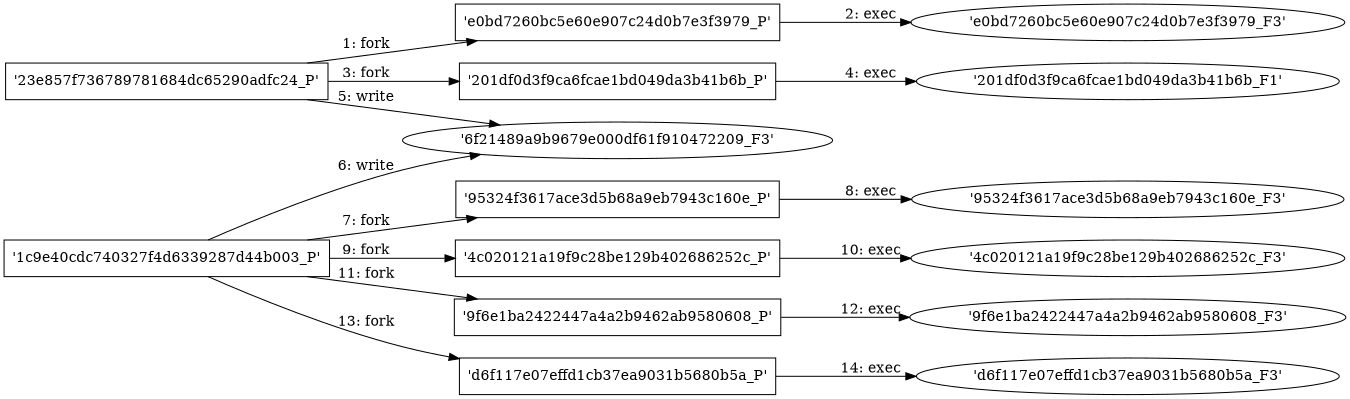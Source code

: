 digraph "D:\Learning\Paper\apt\基于CTI的攻击预警\Dataset\攻击图\ASGfromALLCTI\Improve cyber supply chain risk management with Microsoft Azure.dot" {
rankdir="LR"
size="9"
fixedsize="false"
splines="true"
nodesep=0.3
ranksep=0
fontsize=10
overlap="scalexy"
engine= "neato"
	"'23e857f736789781684dc65290adfc24_P'" [node_type=Process shape=box]
	"'e0bd7260bc5e60e907c24d0b7e3f3979_P'" [node_type=Process shape=box]
	"'23e857f736789781684dc65290adfc24_P'" -> "'e0bd7260bc5e60e907c24d0b7e3f3979_P'" [label="1: fork"]
	"'e0bd7260bc5e60e907c24d0b7e3f3979_P'" [node_type=Process shape=box]
	"'e0bd7260bc5e60e907c24d0b7e3f3979_F3'" [node_type=File shape=ellipse]
	"'e0bd7260bc5e60e907c24d0b7e3f3979_P'" -> "'e0bd7260bc5e60e907c24d0b7e3f3979_F3'" [label="2: exec"]
	"'23e857f736789781684dc65290adfc24_P'" [node_type=Process shape=box]
	"'201df0d3f9ca6fcae1bd049da3b41b6b_P'" [node_type=Process shape=box]
	"'23e857f736789781684dc65290adfc24_P'" -> "'201df0d3f9ca6fcae1bd049da3b41b6b_P'" [label="3: fork"]
	"'201df0d3f9ca6fcae1bd049da3b41b6b_P'" [node_type=Process shape=box]
	"'201df0d3f9ca6fcae1bd049da3b41b6b_F1'" [node_type=File shape=ellipse]
	"'201df0d3f9ca6fcae1bd049da3b41b6b_P'" -> "'201df0d3f9ca6fcae1bd049da3b41b6b_F1'" [label="4: exec"]
	"'6f21489a9b9679e000df61f910472209_F3'" [node_type=file shape=ellipse]
	"'23e857f736789781684dc65290adfc24_P'" [node_type=Process shape=box]
	"'23e857f736789781684dc65290adfc24_P'" -> "'6f21489a9b9679e000df61f910472209_F3'" [label="5: write"]
	"'6f21489a9b9679e000df61f910472209_F3'" [node_type=file shape=ellipse]
	"'1c9e40cdc740327f4d6339287d44b003_P'" [node_type=Process shape=box]
	"'1c9e40cdc740327f4d6339287d44b003_P'" -> "'6f21489a9b9679e000df61f910472209_F3'" [label="6: write"]
	"'1c9e40cdc740327f4d6339287d44b003_P'" [node_type=Process shape=box]
	"'95324f3617ace3d5b68a9eb7943c160e_P'" [node_type=Process shape=box]
	"'1c9e40cdc740327f4d6339287d44b003_P'" -> "'95324f3617ace3d5b68a9eb7943c160e_P'" [label="7: fork"]
	"'95324f3617ace3d5b68a9eb7943c160e_P'" [node_type=Process shape=box]
	"'95324f3617ace3d5b68a9eb7943c160e_F3'" [node_type=File shape=ellipse]
	"'95324f3617ace3d5b68a9eb7943c160e_P'" -> "'95324f3617ace3d5b68a9eb7943c160e_F3'" [label="8: exec"]
	"'1c9e40cdc740327f4d6339287d44b003_P'" [node_type=Process shape=box]
	"'4c020121a19f9c28be129b402686252c_P'" [node_type=Process shape=box]
	"'1c9e40cdc740327f4d6339287d44b003_P'" -> "'4c020121a19f9c28be129b402686252c_P'" [label="9: fork"]
	"'4c020121a19f9c28be129b402686252c_P'" [node_type=Process shape=box]
	"'4c020121a19f9c28be129b402686252c_F3'" [node_type=File shape=ellipse]
	"'4c020121a19f9c28be129b402686252c_P'" -> "'4c020121a19f9c28be129b402686252c_F3'" [label="10: exec"]
	"'1c9e40cdc740327f4d6339287d44b003_P'" [node_type=Process shape=box]
	"'9f6e1ba2422447a4a2b9462ab9580608_P'" [node_type=Process shape=box]
	"'1c9e40cdc740327f4d6339287d44b003_P'" -> "'9f6e1ba2422447a4a2b9462ab9580608_P'" [label="11: fork"]
	"'9f6e1ba2422447a4a2b9462ab9580608_P'" [node_type=Process shape=box]
	"'9f6e1ba2422447a4a2b9462ab9580608_F3'" [node_type=File shape=ellipse]
	"'9f6e1ba2422447a4a2b9462ab9580608_P'" -> "'9f6e1ba2422447a4a2b9462ab9580608_F3'" [label="12: exec"]
	"'1c9e40cdc740327f4d6339287d44b003_P'" [node_type=Process shape=box]
	"'d6f117e07effd1cb37ea9031b5680b5a_P'" [node_type=Process shape=box]
	"'1c9e40cdc740327f4d6339287d44b003_P'" -> "'d6f117e07effd1cb37ea9031b5680b5a_P'" [label="13: fork"]
	"'d6f117e07effd1cb37ea9031b5680b5a_P'" [node_type=Process shape=box]
	"'d6f117e07effd1cb37ea9031b5680b5a_F3'" [node_type=File shape=ellipse]
	"'d6f117e07effd1cb37ea9031b5680b5a_P'" -> "'d6f117e07effd1cb37ea9031b5680b5a_F3'" [label="14: exec"]
}
